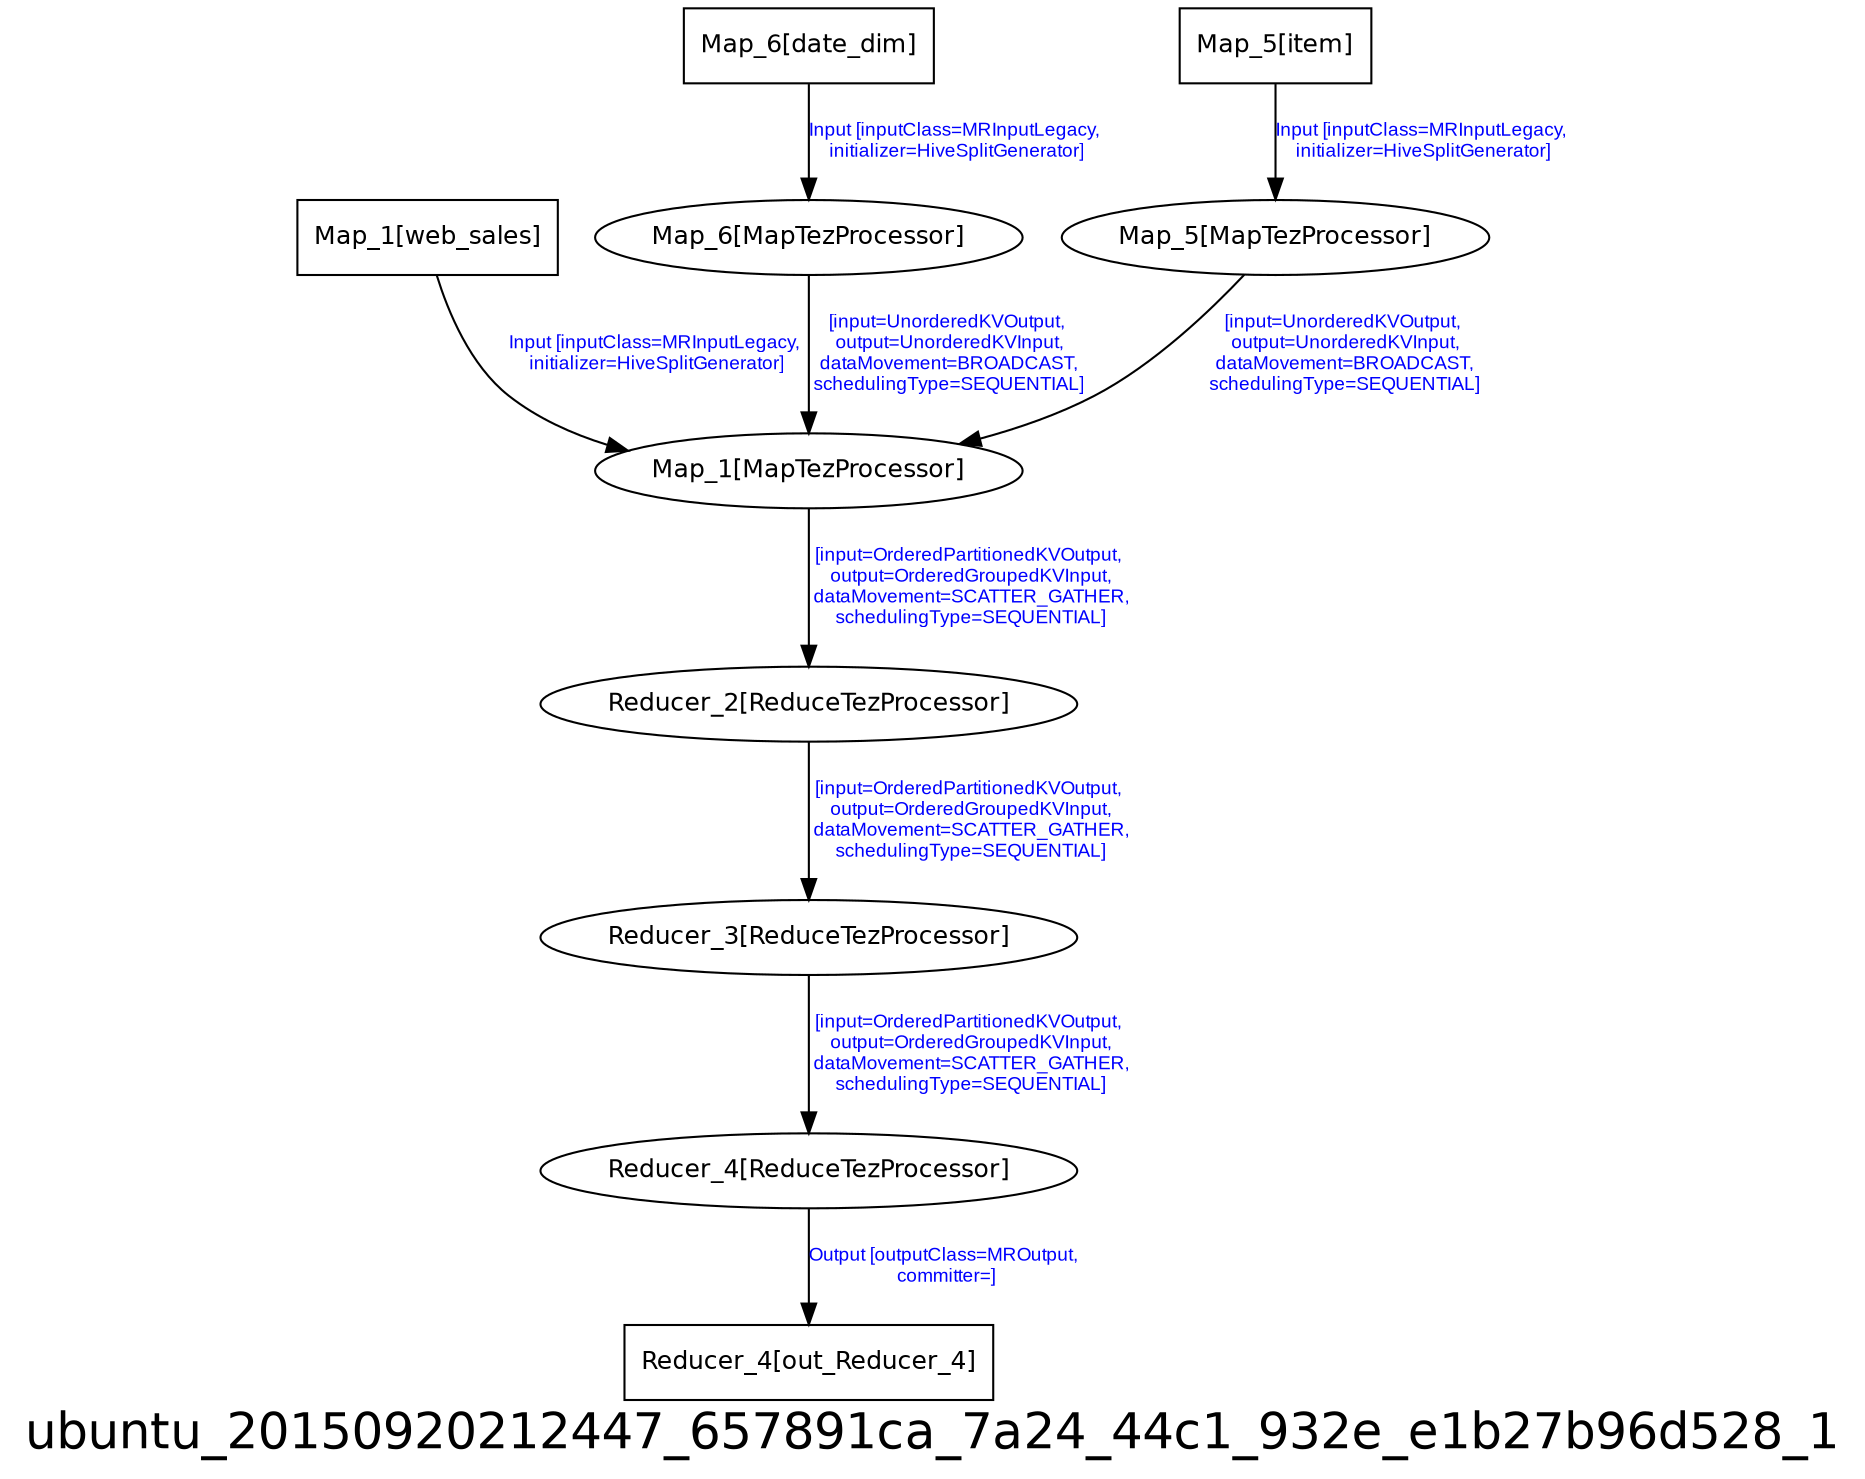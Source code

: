 digraph ubuntu_20150920212447_657891ca_7a24_44c1_932e_e1b27b96d528_1 {
graph [ label="ubuntu_20150920212447_657891ca_7a24_44c1_932e_e1b27b96d528_1", fontsize=24, fontname=Helvetica];
node [fontsize=12, fontname=Helvetica];
edge [fontsize=9, fontcolor=blue, fontname=Arial];
"ubuntu_20150920212447_657891ca_7a24_44c1_932e_e1b27b96d528_1.Map_5" [ label = "Map_5[MapTezProcessor]" ];
"ubuntu_20150920212447_657891ca_7a24_44c1_932e_e1b27b96d528_1.Map_5" -> "ubuntu_20150920212447_657891ca_7a24_44c1_932e_e1b27b96d528_1.Map_1" [ label = "[input=UnorderedKVOutput,\n output=UnorderedKVInput,\n dataMovement=BROADCAST,\n schedulingType=SEQUENTIAL]" ];
"ubuntu_20150920212447_657891ca_7a24_44c1_932e_e1b27b96d528_1.Map_5_item" [ label = "Map_5[item]", shape = "box" ];
"ubuntu_20150920212447_657891ca_7a24_44c1_932e_e1b27b96d528_1.Map_5_item" -> "ubuntu_20150920212447_657891ca_7a24_44c1_932e_e1b27b96d528_1.Map_5" [ label = "Input [inputClass=MRInputLegacy,\n initializer=HiveSplitGenerator]" ];
"ubuntu_20150920212447_657891ca_7a24_44c1_932e_e1b27b96d528_1.Reducer_2" [ label = "Reducer_2[ReduceTezProcessor]" ];
"ubuntu_20150920212447_657891ca_7a24_44c1_932e_e1b27b96d528_1.Reducer_2" -> "ubuntu_20150920212447_657891ca_7a24_44c1_932e_e1b27b96d528_1.Reducer_3" [ label = "[input=OrderedPartitionedKVOutput,\n output=OrderedGroupedKVInput,\n dataMovement=SCATTER_GATHER,\n schedulingType=SEQUENTIAL]" ];
"ubuntu_20150920212447_657891ca_7a24_44c1_932e_e1b27b96d528_1.Reducer_4" [ label = "Reducer_4[ReduceTezProcessor]" ];
"ubuntu_20150920212447_657891ca_7a24_44c1_932e_e1b27b96d528_1.Reducer_4" -> "ubuntu_20150920212447_657891ca_7a24_44c1_932e_e1b27b96d528_1.Reducer_4_out_Reducer_4" [ label = "Output [outputClass=MROutput,\n committer=]" ];
"ubuntu_20150920212447_657891ca_7a24_44c1_932e_e1b27b96d528_1.Map_1_web_sales" [ label = "Map_1[web_sales]", shape = "box" ];
"ubuntu_20150920212447_657891ca_7a24_44c1_932e_e1b27b96d528_1.Map_1_web_sales" -> "ubuntu_20150920212447_657891ca_7a24_44c1_932e_e1b27b96d528_1.Map_1" [ label = "Input [inputClass=MRInputLegacy,\n initializer=HiveSplitGenerator]" ];
"ubuntu_20150920212447_657891ca_7a24_44c1_932e_e1b27b96d528_1.Reducer_4_out_Reducer_4" [ label = "Reducer_4[out_Reducer_4]", shape = "box" ];
"ubuntu_20150920212447_657891ca_7a24_44c1_932e_e1b27b96d528_1.Reducer_3" [ label = "Reducer_3[ReduceTezProcessor]" ];
"ubuntu_20150920212447_657891ca_7a24_44c1_932e_e1b27b96d528_1.Reducer_3" -> "ubuntu_20150920212447_657891ca_7a24_44c1_932e_e1b27b96d528_1.Reducer_4" [ label = "[input=OrderedPartitionedKVOutput,\n output=OrderedGroupedKVInput,\n dataMovement=SCATTER_GATHER,\n schedulingType=SEQUENTIAL]" ];
"ubuntu_20150920212447_657891ca_7a24_44c1_932e_e1b27b96d528_1.Map_1" [ label = "Map_1[MapTezProcessor]" ];
"ubuntu_20150920212447_657891ca_7a24_44c1_932e_e1b27b96d528_1.Map_1" -> "ubuntu_20150920212447_657891ca_7a24_44c1_932e_e1b27b96d528_1.Reducer_2" [ label = "[input=OrderedPartitionedKVOutput,\n output=OrderedGroupedKVInput,\n dataMovement=SCATTER_GATHER,\n schedulingType=SEQUENTIAL]" ];
"ubuntu_20150920212447_657891ca_7a24_44c1_932e_e1b27b96d528_1.Map_6_date_dim" [ label = "Map_6[date_dim]", shape = "box" ];
"ubuntu_20150920212447_657891ca_7a24_44c1_932e_e1b27b96d528_1.Map_6_date_dim" -> "ubuntu_20150920212447_657891ca_7a24_44c1_932e_e1b27b96d528_1.Map_6" [ label = "Input [inputClass=MRInputLegacy,\n initializer=HiveSplitGenerator]" ];
"ubuntu_20150920212447_657891ca_7a24_44c1_932e_e1b27b96d528_1.Map_6" [ label = "Map_6[MapTezProcessor]" ];
"ubuntu_20150920212447_657891ca_7a24_44c1_932e_e1b27b96d528_1.Map_6" -> "ubuntu_20150920212447_657891ca_7a24_44c1_932e_e1b27b96d528_1.Map_1" [ label = "[input=UnorderedKVOutput,\n output=UnorderedKVInput,\n dataMovement=BROADCAST,\n schedulingType=SEQUENTIAL]" ];
}
